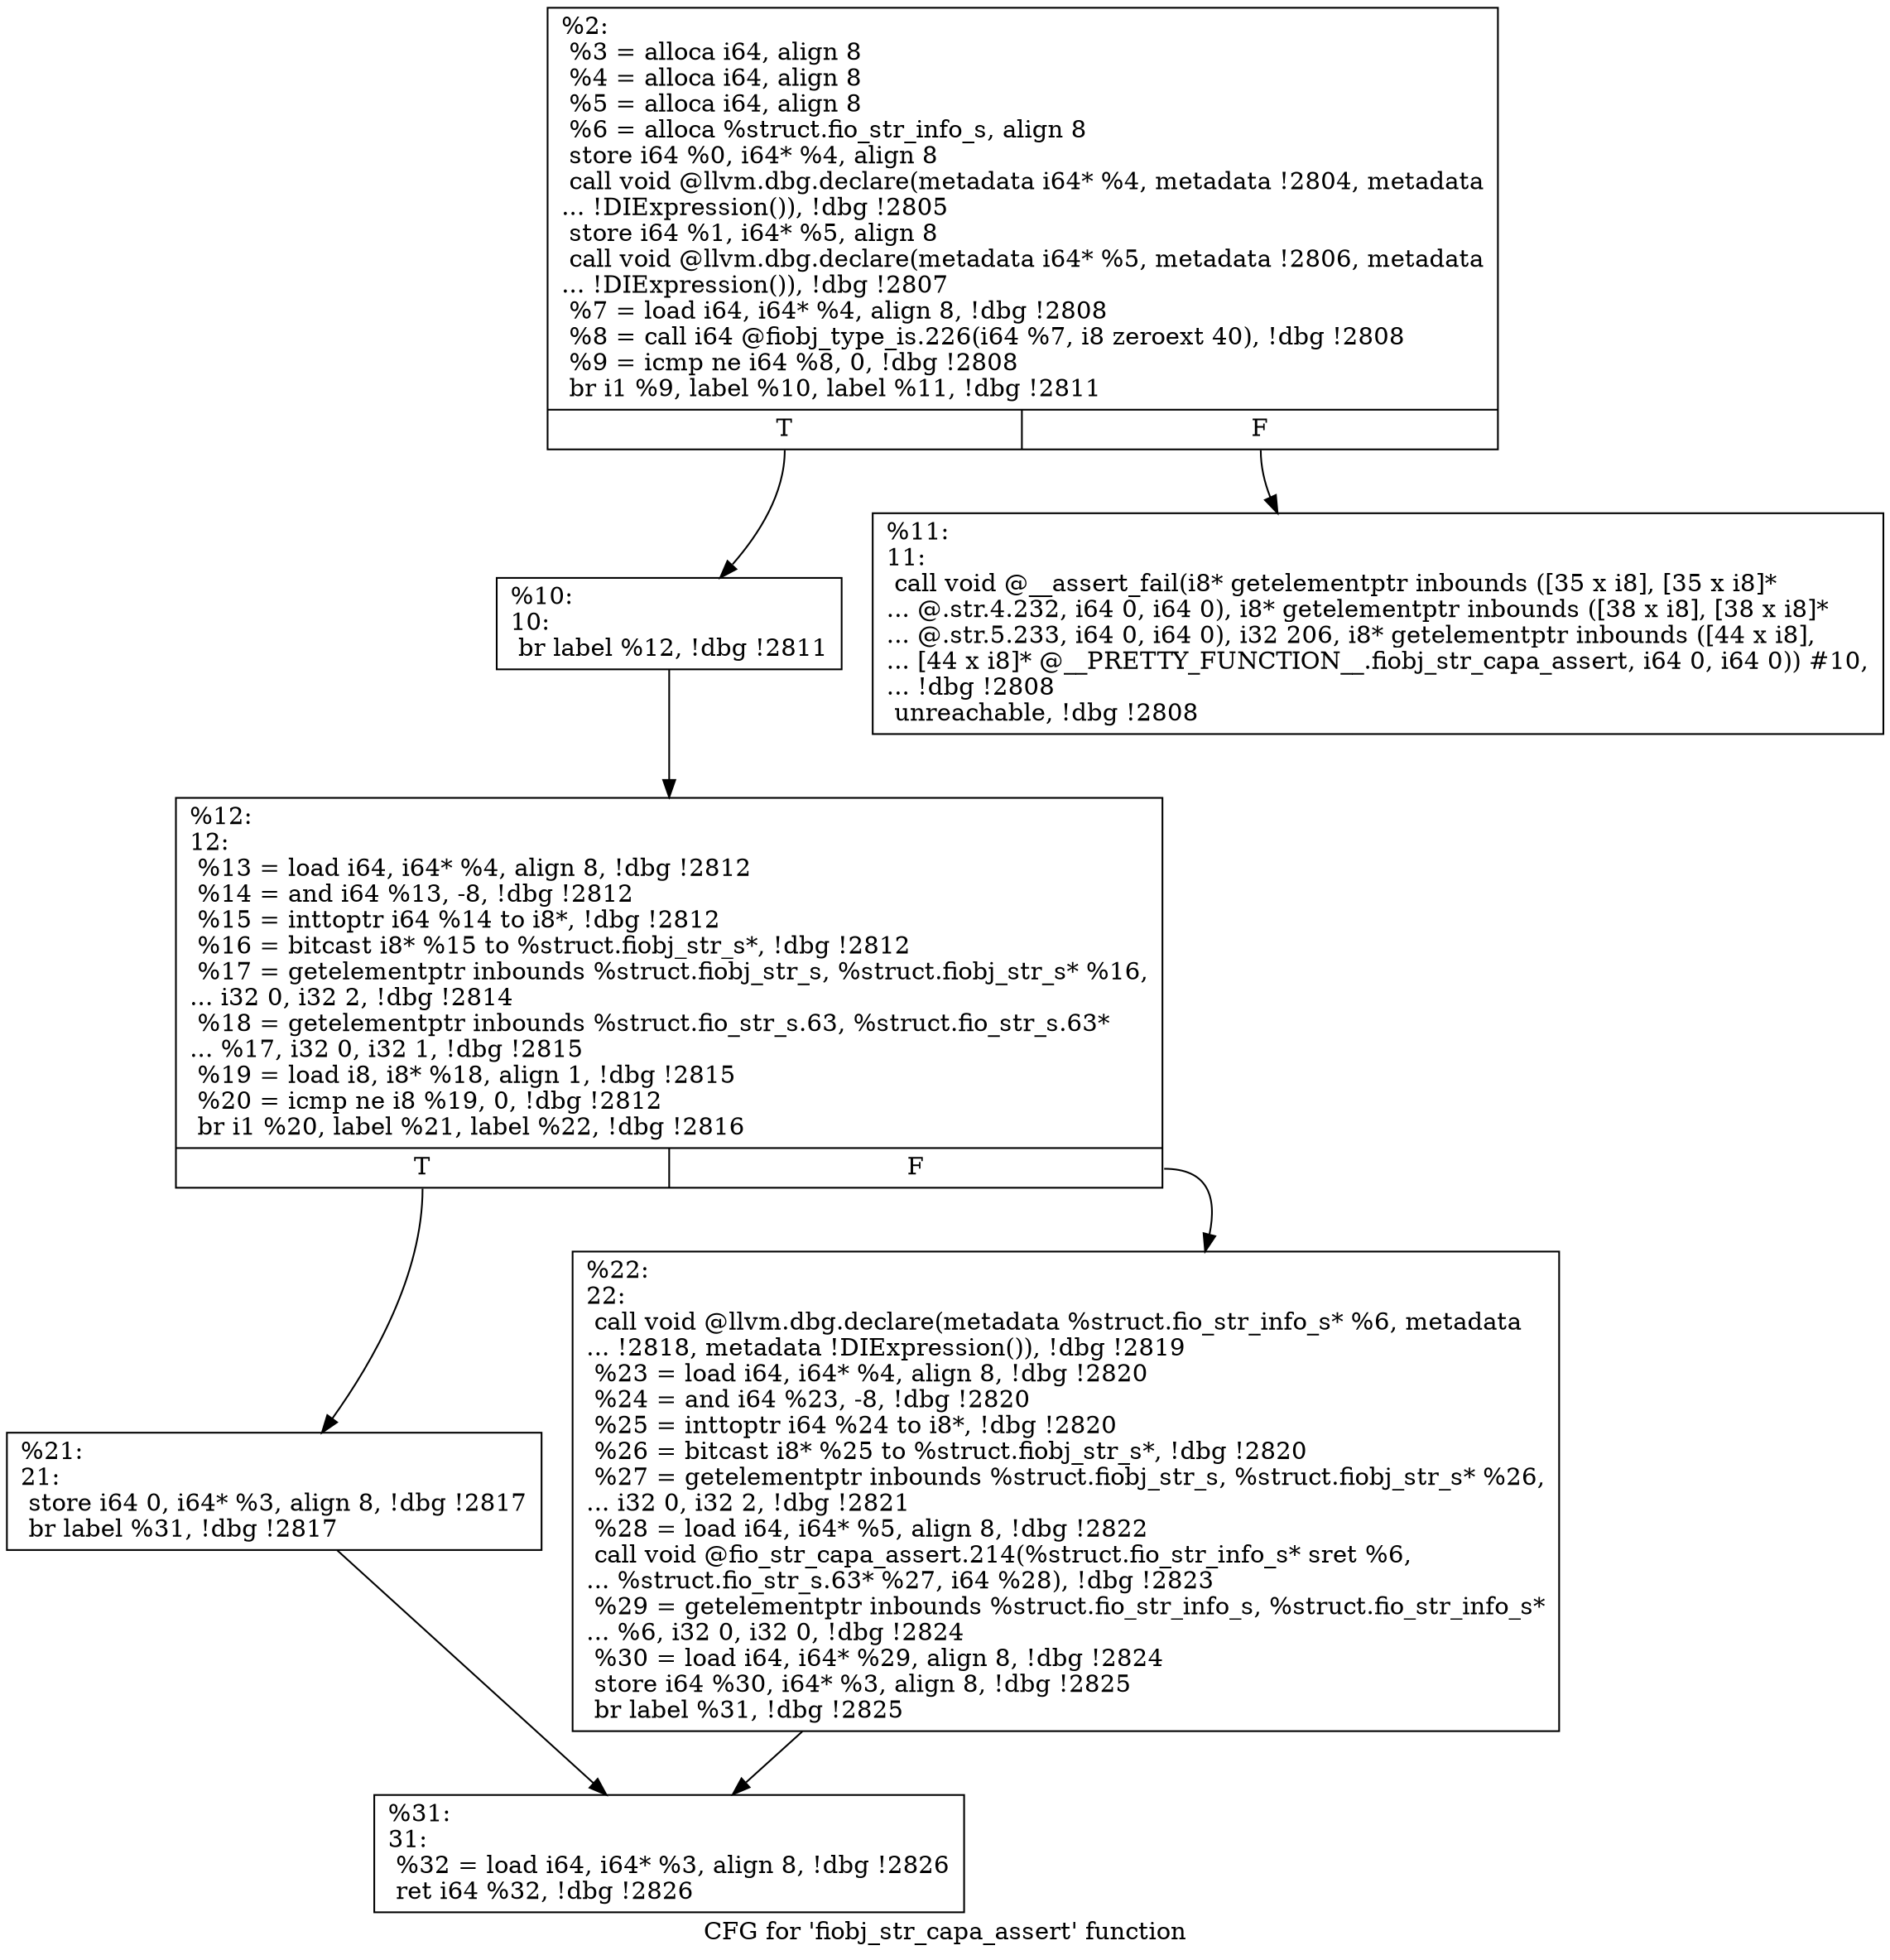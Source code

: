 digraph "CFG for 'fiobj_str_capa_assert' function" {
	label="CFG for 'fiobj_str_capa_assert' function";

	Node0x5568520709d0 [shape=record,label="{%2:\l  %3 = alloca i64, align 8\l  %4 = alloca i64, align 8\l  %5 = alloca i64, align 8\l  %6 = alloca %struct.fio_str_info_s, align 8\l  store i64 %0, i64* %4, align 8\l  call void @llvm.dbg.declare(metadata i64* %4, metadata !2804, metadata\l... !DIExpression()), !dbg !2805\l  store i64 %1, i64* %5, align 8\l  call void @llvm.dbg.declare(metadata i64* %5, metadata !2806, metadata\l... !DIExpression()), !dbg !2807\l  %7 = load i64, i64* %4, align 8, !dbg !2808\l  %8 = call i64 @fiobj_type_is.226(i64 %7, i8 zeroext 40), !dbg !2808\l  %9 = icmp ne i64 %8, 0, !dbg !2808\l  br i1 %9, label %10, label %11, !dbg !2811\l|{<s0>T|<s1>F}}"];
	Node0x5568520709d0:s0 -> Node0x556852070bd0;
	Node0x5568520709d0:s1 -> Node0x556852070c20;
	Node0x556852070bd0 [shape=record,label="{%10:\l10:                                               \l  br label %12, !dbg !2811\l}"];
	Node0x556852070bd0 -> Node0x556852070c70;
	Node0x556852070c20 [shape=record,label="{%11:\l11:                                               \l  call void @__assert_fail(i8* getelementptr inbounds ([35 x i8], [35 x i8]*\l... @.str.4.232, i64 0, i64 0), i8* getelementptr inbounds ([38 x i8], [38 x i8]*\l... @.str.5.233, i64 0, i64 0), i32 206, i8* getelementptr inbounds ([44 x i8],\l... [44 x i8]* @__PRETTY_FUNCTION__.fiobj_str_capa_assert, i64 0, i64 0)) #10,\l... !dbg !2808\l  unreachable, !dbg !2808\l}"];
	Node0x556852070c70 [shape=record,label="{%12:\l12:                                               \l  %13 = load i64, i64* %4, align 8, !dbg !2812\l  %14 = and i64 %13, -8, !dbg !2812\l  %15 = inttoptr i64 %14 to i8*, !dbg !2812\l  %16 = bitcast i8* %15 to %struct.fiobj_str_s*, !dbg !2812\l  %17 = getelementptr inbounds %struct.fiobj_str_s, %struct.fiobj_str_s* %16,\l... i32 0, i32 2, !dbg !2814\l  %18 = getelementptr inbounds %struct.fio_str_s.63, %struct.fio_str_s.63*\l... %17, i32 0, i32 1, !dbg !2815\l  %19 = load i8, i8* %18, align 1, !dbg !2815\l  %20 = icmp ne i8 %19, 0, !dbg !2812\l  br i1 %20, label %21, label %22, !dbg !2816\l|{<s0>T|<s1>F}}"];
	Node0x556852070c70:s0 -> Node0x556852070cc0;
	Node0x556852070c70:s1 -> Node0x556852070d10;
	Node0x556852070cc0 [shape=record,label="{%21:\l21:                                               \l  store i64 0, i64* %3, align 8, !dbg !2817\l  br label %31, !dbg !2817\l}"];
	Node0x556852070cc0 -> Node0x556852070d60;
	Node0x556852070d10 [shape=record,label="{%22:\l22:                                               \l  call void @llvm.dbg.declare(metadata %struct.fio_str_info_s* %6, metadata\l... !2818, metadata !DIExpression()), !dbg !2819\l  %23 = load i64, i64* %4, align 8, !dbg !2820\l  %24 = and i64 %23, -8, !dbg !2820\l  %25 = inttoptr i64 %24 to i8*, !dbg !2820\l  %26 = bitcast i8* %25 to %struct.fiobj_str_s*, !dbg !2820\l  %27 = getelementptr inbounds %struct.fiobj_str_s, %struct.fiobj_str_s* %26,\l... i32 0, i32 2, !dbg !2821\l  %28 = load i64, i64* %5, align 8, !dbg !2822\l  call void @fio_str_capa_assert.214(%struct.fio_str_info_s* sret %6,\l... %struct.fio_str_s.63* %27, i64 %28), !dbg !2823\l  %29 = getelementptr inbounds %struct.fio_str_info_s, %struct.fio_str_info_s*\l... %6, i32 0, i32 0, !dbg !2824\l  %30 = load i64, i64* %29, align 8, !dbg !2824\l  store i64 %30, i64* %3, align 8, !dbg !2825\l  br label %31, !dbg !2825\l}"];
	Node0x556852070d10 -> Node0x556852070d60;
	Node0x556852070d60 [shape=record,label="{%31:\l31:                                               \l  %32 = load i64, i64* %3, align 8, !dbg !2826\l  ret i64 %32, !dbg !2826\l}"];
}
